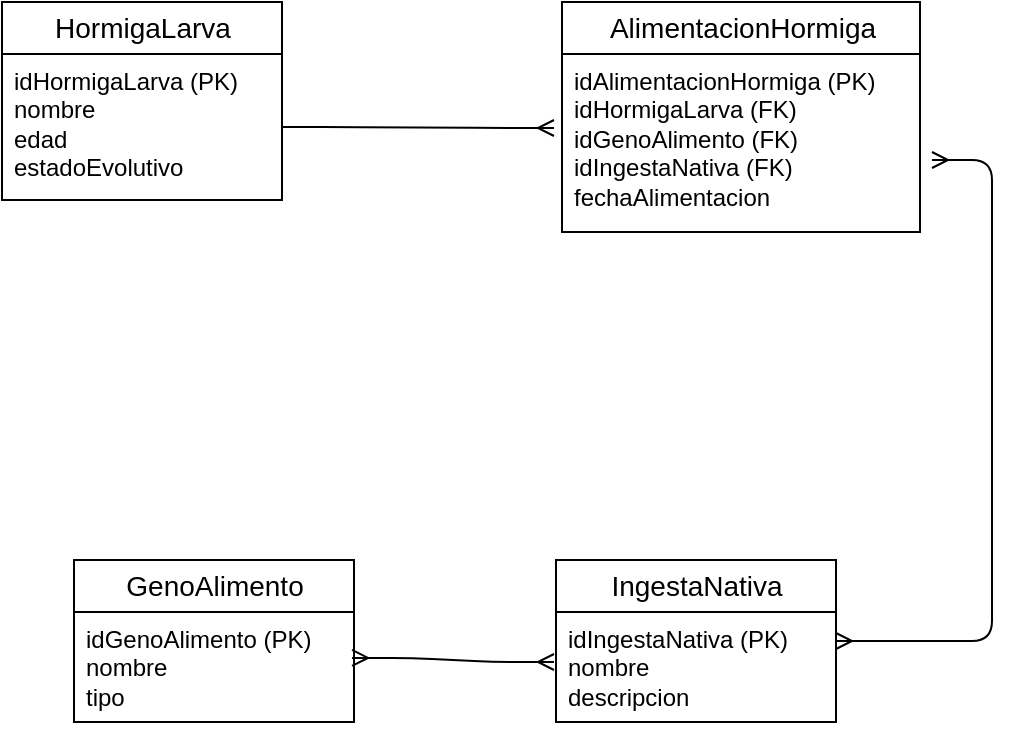 <mxfile>
    <diagram id="7OZPumKAbY7Q6H2mklcf" name="Página-1">
        <mxGraphModel dx="474" dy="563" grid="0" gridSize="10" guides="1" tooltips="1" connect="1" arrows="1" fold="1" page="1" pageScale="1" pageWidth="827" pageHeight="1169" math="0" shadow="0">
            <root>
                <mxCell id="0"/>
                <mxCell id="1" parent="0"/>
                <mxCell id="4" value="&lt;span style=&quot;font-size: 14px;&quot;&gt;HormigaLarva&lt;/span&gt;" style="swimlane;fontStyle=0;childLayout=stackLayout;horizontal=1;startSize=26;fillColor=none;horizontalStack=0;resizeParent=1;resizeParentMax=0;resizeLast=0;collapsible=1;marginBottom=0;html=1;" vertex="1" parent="1">
                    <mxGeometry x="347" y="164" width="140" height="99" as="geometry"/>
                </mxCell>
                <mxCell id="5" value="&lt;span style=&quot;&quot;&gt;idHormigaLarva (PK)&lt;/span&gt;&lt;br style=&quot;padding: 0px; margin: 0px;&quot;&gt;&lt;span style=&quot;&quot;&gt;nombre&lt;/span&gt;&lt;br style=&quot;padding: 0px; margin: 0px;&quot;&gt;&lt;span style=&quot;&quot;&gt;edad&lt;/span&gt;&lt;br style=&quot;padding: 0px; margin: 0px;&quot;&gt;&lt;span style=&quot;&quot;&gt;estadoEvolutivo&lt;/span&gt;" style="text;strokeColor=none;fillColor=none;align=left;verticalAlign=top;spacingLeft=4;spacingRight=4;overflow=hidden;rotatable=0;points=[[0,0.5],[1,0.5]];portConstraint=eastwest;whiteSpace=wrap;html=1;" vertex="1" parent="4">
                    <mxGeometry y="26" width="140" height="73" as="geometry"/>
                </mxCell>
                <mxCell id="8" value="&lt;span style=&quot;font-size: 14px;&quot;&gt;AlimentacionHormiga&lt;/span&gt;" style="swimlane;fontStyle=0;childLayout=stackLayout;horizontal=1;startSize=26;fillColor=none;horizontalStack=0;resizeParent=1;resizeParentMax=0;resizeLast=0;collapsible=1;marginBottom=0;html=1;" vertex="1" parent="1">
                    <mxGeometry x="627" y="164" width="179" height="115" as="geometry"/>
                </mxCell>
                <mxCell id="9" value="idAlimentacionHormiga (PK)&lt;br&gt;idHormigaLarva (FK)&lt;br&gt;idGenoAlimento (FK)&lt;br&gt;idIngestaNativa (FK)&lt;br&gt;fechaAlimentacion" style="text;strokeColor=none;fillColor=none;align=left;verticalAlign=top;spacingLeft=4;spacingRight=4;overflow=hidden;rotatable=0;points=[[0,0.5],[1,0.5]];portConstraint=eastwest;whiteSpace=wrap;html=1;" vertex="1" parent="8">
                    <mxGeometry y="26" width="179" height="89" as="geometry"/>
                </mxCell>
                <mxCell id="10" value="&lt;span style=&quot;font-size: 14px;&quot;&gt;GenoAlimento&lt;/span&gt;" style="swimlane;fontStyle=0;childLayout=stackLayout;horizontal=1;startSize=26;fillColor=none;horizontalStack=0;resizeParent=1;resizeParentMax=0;resizeLast=0;collapsible=1;marginBottom=0;html=1;" vertex="1" parent="1">
                    <mxGeometry x="383" y="443" width="140" height="81" as="geometry"/>
                </mxCell>
                <mxCell id="11" value="idGenoAlimento (PK)&lt;br&gt;nombre&lt;br&gt;tipo" style="text;strokeColor=none;fillColor=none;align=left;verticalAlign=top;spacingLeft=4;spacingRight=4;overflow=hidden;rotatable=0;points=[[0,0.5],[1,0.5]];portConstraint=eastwest;whiteSpace=wrap;html=1;" vertex="1" parent="10">
                    <mxGeometry y="26" width="140" height="55" as="geometry"/>
                </mxCell>
                <mxCell id="12" value="&lt;span style=&quot;font-size: 14px;&quot;&gt;IngestaNativa&lt;/span&gt;" style="swimlane;fontStyle=0;childLayout=stackLayout;horizontal=1;startSize=26;fillColor=none;horizontalStack=0;resizeParent=1;resizeParentMax=0;resizeLast=0;collapsible=1;marginBottom=0;html=1;" vertex="1" parent="1">
                    <mxGeometry x="624" y="443" width="140" height="81" as="geometry"/>
                </mxCell>
                <mxCell id="13" value="idIngestaNativa (PK)&lt;br&gt;nombre&lt;br&gt;descripcion" style="text;strokeColor=none;fillColor=none;align=left;verticalAlign=top;spacingLeft=4;spacingRight=4;overflow=hidden;rotatable=0;points=[[0,0.5],[1,0.5]];portConstraint=eastwest;whiteSpace=wrap;html=1;" vertex="1" parent="12">
                    <mxGeometry y="26" width="140" height="55" as="geometry"/>
                </mxCell>
                <mxCell id="15" value="" style="edgeStyle=entityRelationEdgeStyle;fontSize=12;html=1;endArrow=ERmany;exitX=1;exitY=0.5;exitDx=0;exitDy=0;" edge="1" parent="1" source="5">
                    <mxGeometry width="100" height="100" relative="1" as="geometry">
                        <mxPoint x="481" y="232" as="sourcePoint"/>
                        <mxPoint x="623" y="227" as="targetPoint"/>
                    </mxGeometry>
                </mxCell>
                <mxCell id="19" value="" style="edgeStyle=entityRelationEdgeStyle;fontSize=12;html=1;endArrow=ERmany;startArrow=ERmany;exitX=0.993;exitY=0.418;exitDx=0;exitDy=0;exitPerimeter=0;" edge="1" parent="1" source="11">
                    <mxGeometry width="100" height="100" relative="1" as="geometry">
                        <mxPoint x="459" y="407" as="sourcePoint"/>
                        <mxPoint x="623" y="494" as="targetPoint"/>
                    </mxGeometry>
                </mxCell>
                <mxCell id="20" value="" style="edgeStyle=entityRelationEdgeStyle;fontSize=12;html=1;endArrow=ERmany;startArrow=ERmany;" edge="1" parent="1" target="12">
                    <mxGeometry width="100" height="100" relative="1" as="geometry">
                        <mxPoint x="812" y="243" as="sourcePoint"/>
                        <mxPoint x="616" y="307" as="targetPoint"/>
                    </mxGeometry>
                </mxCell>
            </root>
        </mxGraphModel>
    </diagram>
</mxfile>